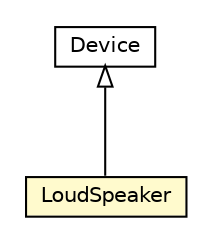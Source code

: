 #!/usr/local/bin/dot
#
# Class diagram 
# Generated by UMLGraph version R5_6-24-gf6e263 (http://www.umlgraph.org/)
#

digraph G {
	edge [fontname="Helvetica",fontsize=10,labelfontname="Helvetica",labelfontsize=10];
	node [fontname="Helvetica",fontsize=10,shape=plaintext];
	nodesep=0.25;
	ranksep=0.5;
	// org.universAAL.ontology.phThing.Device
	c228407 [label=<<table title="org.universAAL.ontology.phThing.Device" border="0" cellborder="1" cellspacing="0" cellpadding="2" port="p" href="../../phThing/Device.html">
		<tr><td><table border="0" cellspacing="0" cellpadding="1">
<tr><td align="center" balign="center"> Device </td></tr>
		</table></td></tr>
		</table>>, URL="../../phThing/Device.html", fontname="Helvetica", fontcolor="black", fontsize=10.0];
	// org.universAAL.ontology.av.device.LoudSpeaker
	c228550 [label=<<table title="org.universAAL.ontology.av.device.LoudSpeaker" border="0" cellborder="1" cellspacing="0" cellpadding="2" port="p" bgcolor="lemonChiffon" href="./LoudSpeaker.html">
		<tr><td><table border="0" cellspacing="0" cellpadding="1">
<tr><td align="center" balign="center"> LoudSpeaker </td></tr>
		</table></td></tr>
		</table>>, URL="./LoudSpeaker.html", fontname="Helvetica", fontcolor="black", fontsize=10.0];
	//org.universAAL.ontology.av.device.LoudSpeaker extends org.universAAL.ontology.phThing.Device
	c228407:p -> c228550:p [dir=back,arrowtail=empty];
}

